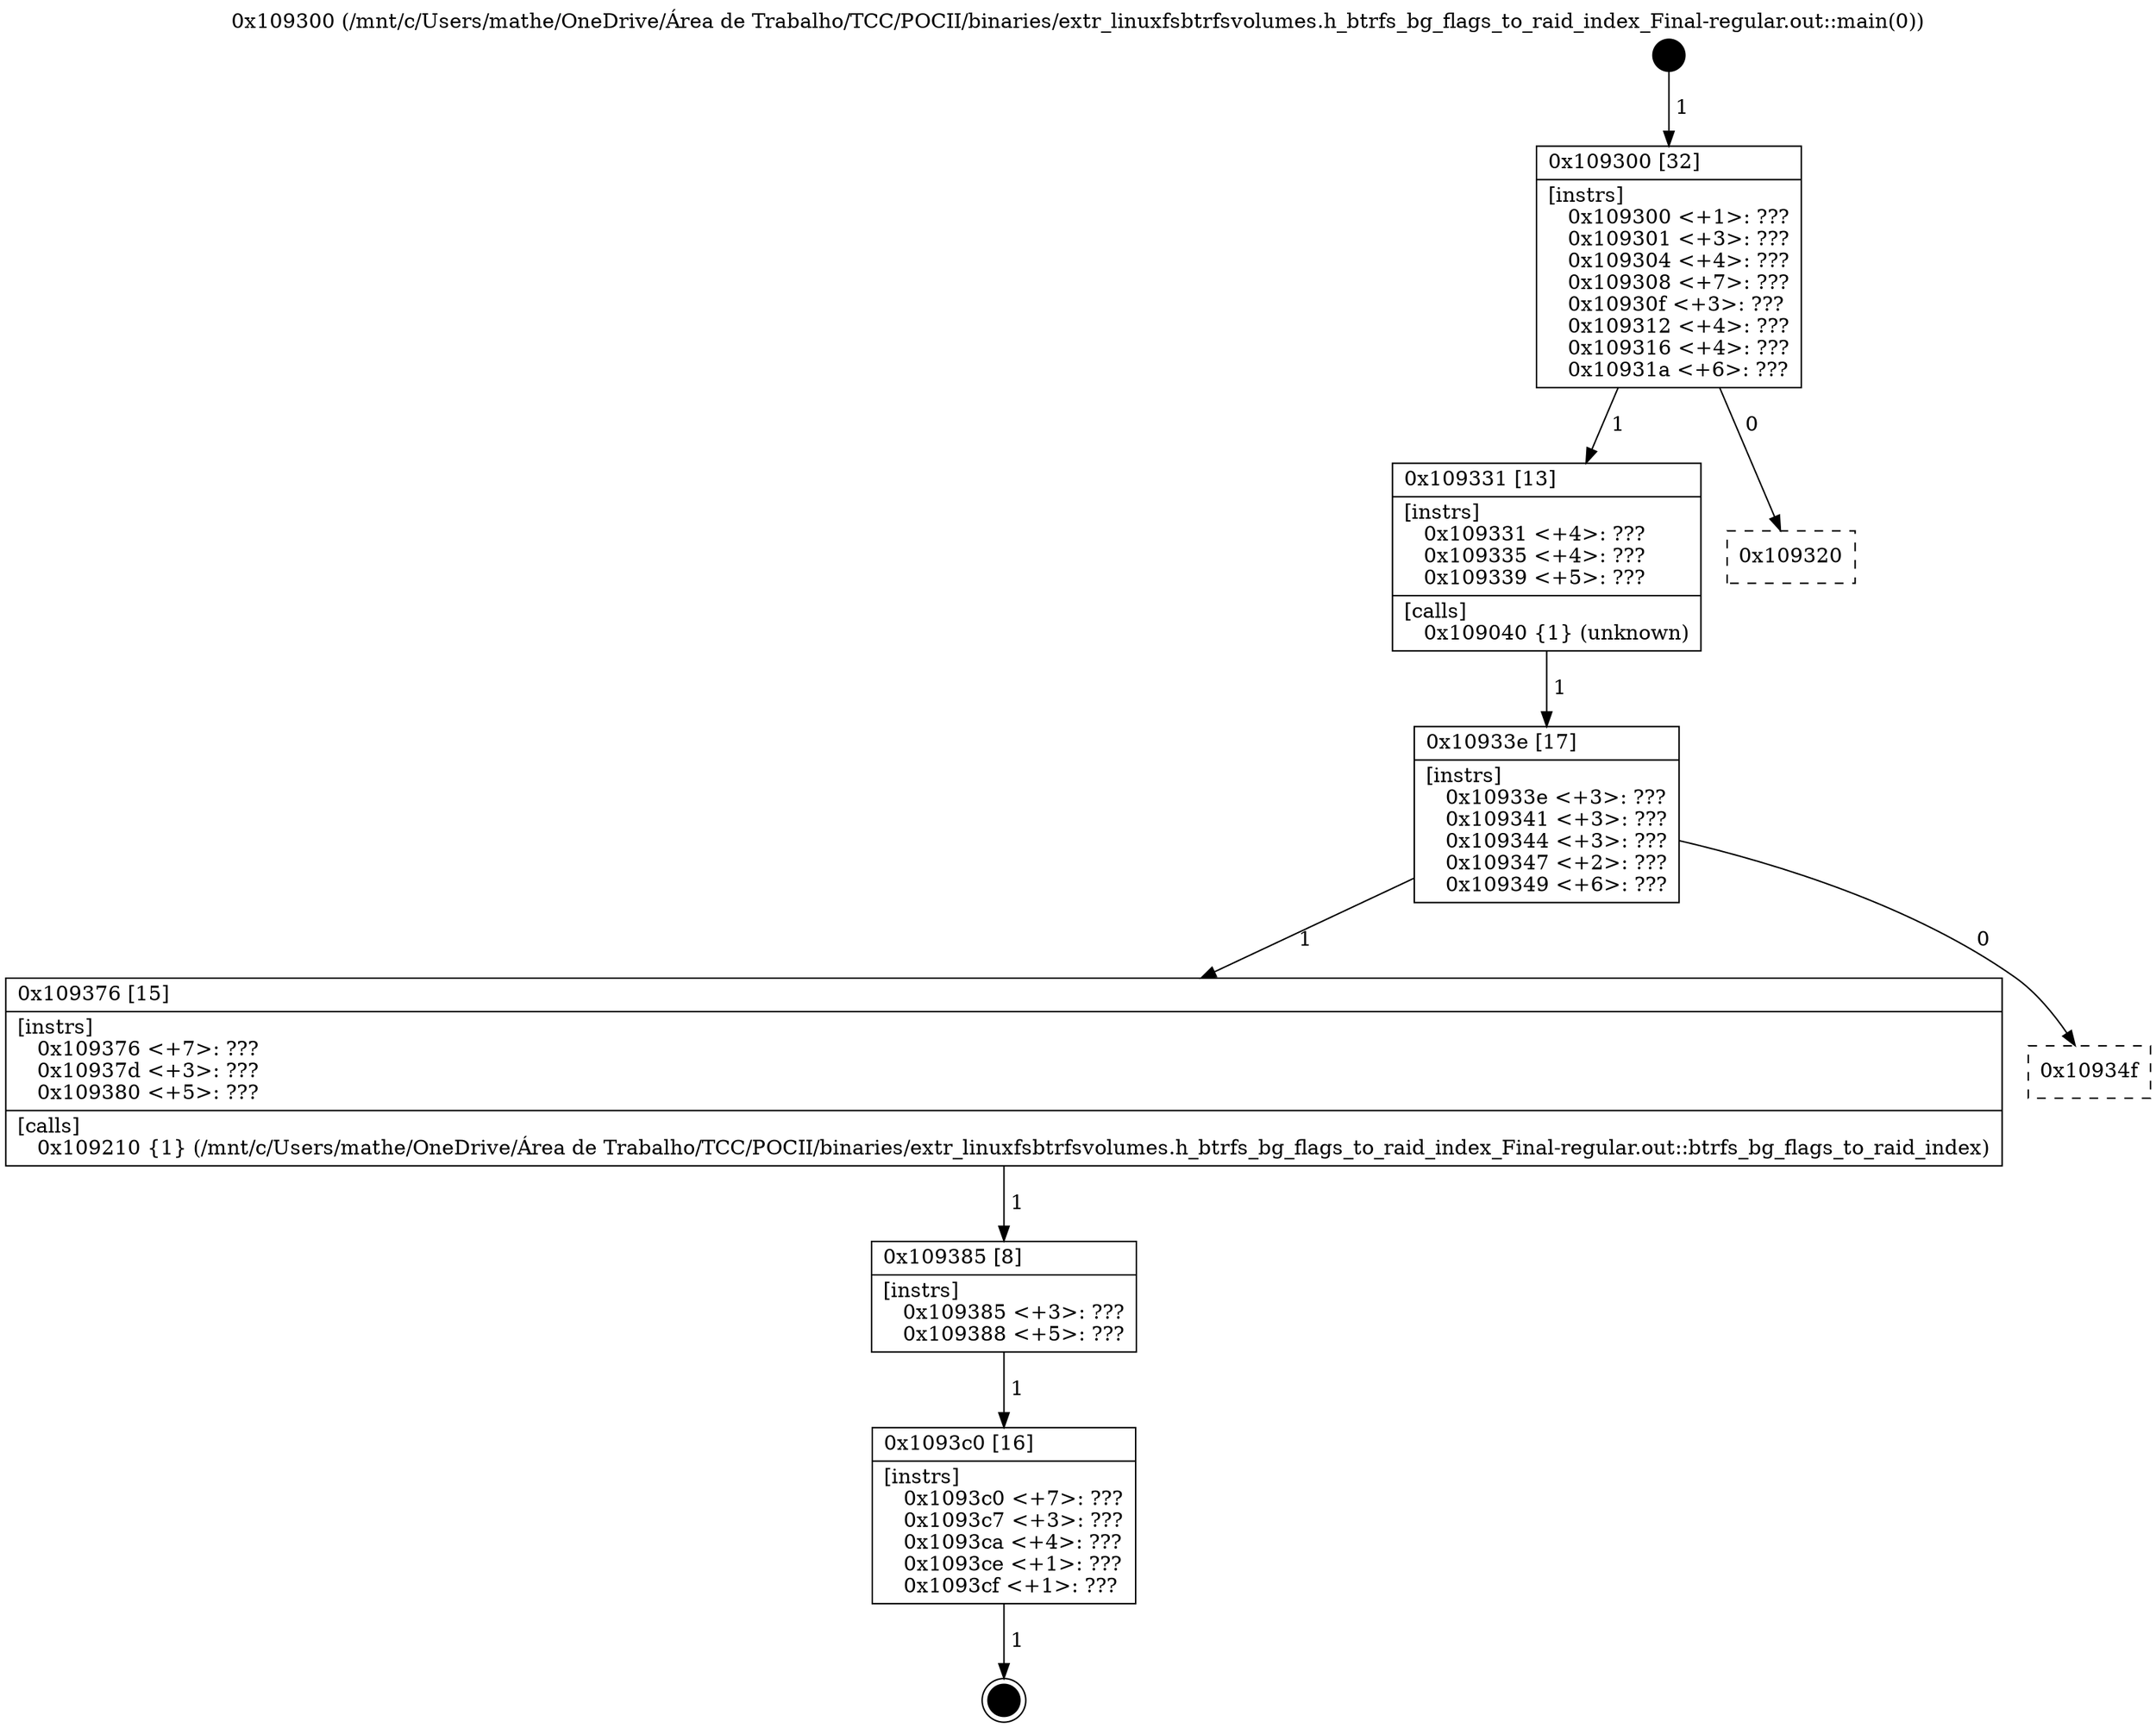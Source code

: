 digraph "0x109300" {
  label = "0x109300 (/mnt/c/Users/mathe/OneDrive/Área de Trabalho/TCC/POCII/binaries/extr_linuxfsbtrfsvolumes.h_btrfs_bg_flags_to_raid_index_Final-regular.out::main(0))"
  labelloc = "t"
  node[shape=record]

  Entry [label="",width=0.3,height=0.3,shape=circle,fillcolor=black,style=filled]
  "0x109300" [label="{
     0x109300 [32]\l
     | [instrs]\l
     &nbsp;&nbsp;0x109300 \<+1\>: ???\l
     &nbsp;&nbsp;0x109301 \<+3\>: ???\l
     &nbsp;&nbsp;0x109304 \<+4\>: ???\l
     &nbsp;&nbsp;0x109308 \<+7\>: ???\l
     &nbsp;&nbsp;0x10930f \<+3\>: ???\l
     &nbsp;&nbsp;0x109312 \<+4\>: ???\l
     &nbsp;&nbsp;0x109316 \<+4\>: ???\l
     &nbsp;&nbsp;0x10931a \<+6\>: ???\l
  }"]
  "0x109331" [label="{
     0x109331 [13]\l
     | [instrs]\l
     &nbsp;&nbsp;0x109331 \<+4\>: ???\l
     &nbsp;&nbsp;0x109335 \<+4\>: ???\l
     &nbsp;&nbsp;0x109339 \<+5\>: ???\l
     | [calls]\l
     &nbsp;&nbsp;0x109040 \{1\} (unknown)\l
  }"]
  "0x109320" [label="{
     0x109320\l
  }", style=dashed]
  "0x10933e" [label="{
     0x10933e [17]\l
     | [instrs]\l
     &nbsp;&nbsp;0x10933e \<+3\>: ???\l
     &nbsp;&nbsp;0x109341 \<+3\>: ???\l
     &nbsp;&nbsp;0x109344 \<+3\>: ???\l
     &nbsp;&nbsp;0x109347 \<+2\>: ???\l
     &nbsp;&nbsp;0x109349 \<+6\>: ???\l
  }"]
  "0x109376" [label="{
     0x109376 [15]\l
     | [instrs]\l
     &nbsp;&nbsp;0x109376 \<+7\>: ???\l
     &nbsp;&nbsp;0x10937d \<+3\>: ???\l
     &nbsp;&nbsp;0x109380 \<+5\>: ???\l
     | [calls]\l
     &nbsp;&nbsp;0x109210 \{1\} (/mnt/c/Users/mathe/OneDrive/Área de Trabalho/TCC/POCII/binaries/extr_linuxfsbtrfsvolumes.h_btrfs_bg_flags_to_raid_index_Final-regular.out::btrfs_bg_flags_to_raid_index)\l
  }"]
  "0x10934f" [label="{
     0x10934f\l
  }", style=dashed]
  "0x109385" [label="{
     0x109385 [8]\l
     | [instrs]\l
     &nbsp;&nbsp;0x109385 \<+3\>: ???\l
     &nbsp;&nbsp;0x109388 \<+5\>: ???\l
  }"]
  "0x1093c0" [label="{
     0x1093c0 [16]\l
     | [instrs]\l
     &nbsp;&nbsp;0x1093c0 \<+7\>: ???\l
     &nbsp;&nbsp;0x1093c7 \<+3\>: ???\l
     &nbsp;&nbsp;0x1093ca \<+4\>: ???\l
     &nbsp;&nbsp;0x1093ce \<+1\>: ???\l
     &nbsp;&nbsp;0x1093cf \<+1\>: ???\l
  }"]
  Exit [label="",width=0.3,height=0.3,shape=circle,fillcolor=black,style=filled,peripheries=2]
  Entry -> "0x109300" [label=" 1"]
  "0x109300" -> "0x109331" [label=" 1"]
  "0x109300" -> "0x109320" [label=" 0"]
  "0x109331" -> "0x10933e" [label=" 1"]
  "0x10933e" -> "0x109376" [label=" 1"]
  "0x10933e" -> "0x10934f" [label=" 0"]
  "0x109376" -> "0x109385" [label=" 1"]
  "0x109385" -> "0x1093c0" [label=" 1"]
  "0x1093c0" -> Exit [label=" 1"]
}
